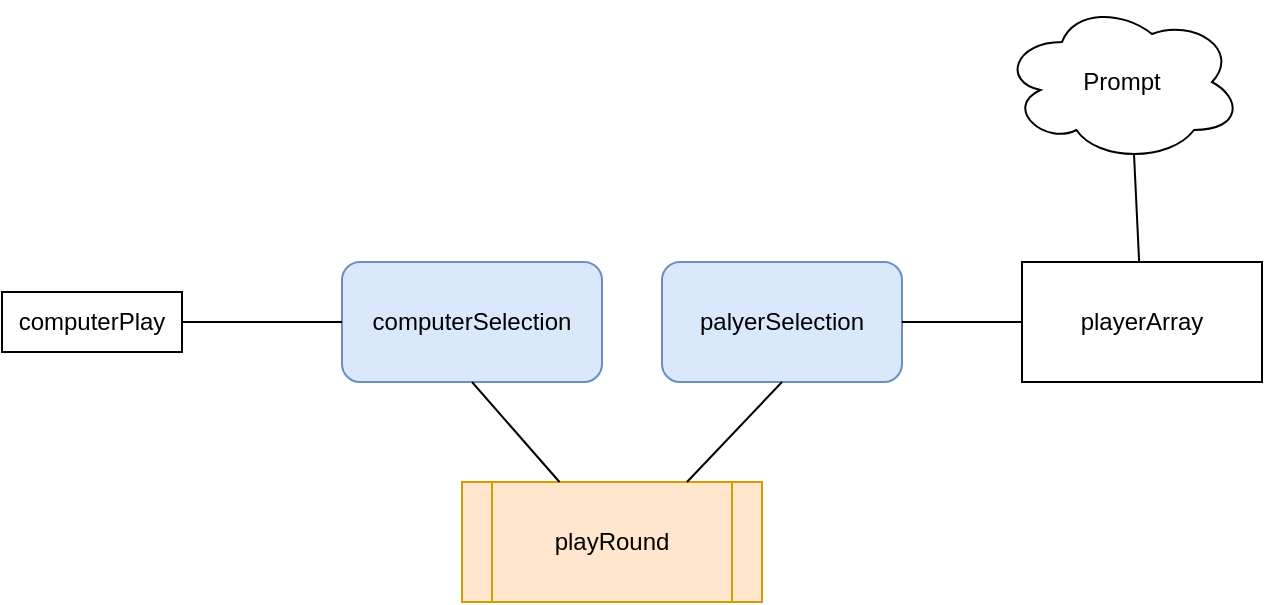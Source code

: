 <mxfile version="16.4.7" type="github">
  <diagram id="kgpKYQtTHZ0yAKxKKP6v" name="Page-1">
    <mxGraphModel dx="1178" dy="641" grid="1" gridSize="10" guides="1" tooltips="1" connect="1" arrows="1" fold="1" page="1" pageScale="1" pageWidth="850" pageHeight="1100" math="0" shadow="0">
      <root>
        <mxCell id="0" />
        <mxCell id="1" parent="0" />
        <mxCell id="nXUcDzWNQg2g4oRzwnt8-1" value="computerPlay" style="rounded=0;whiteSpace=wrap;html=1;" vertex="1" parent="1">
          <mxGeometry x="170" y="305" width="90" height="30" as="geometry" />
        </mxCell>
        <mxCell id="nXUcDzWNQg2g4oRzwnt8-2" value="computerSelection" style="rounded=1;whiteSpace=wrap;html=1;fillColor=#dae8fc;strokeColor=#6c8ebf;" vertex="1" parent="1">
          <mxGeometry x="340" y="290" width="130" height="60" as="geometry" />
        </mxCell>
        <mxCell id="nXUcDzWNQg2g4oRzwnt8-3" value="" style="endArrow=none;html=1;rounded=0;entryX=0;entryY=0.5;entryDx=0;entryDy=0;exitX=1;exitY=0.5;exitDx=0;exitDy=0;" edge="1" parent="1" source="nXUcDzWNQg2g4oRzwnt8-1" target="nXUcDzWNQg2g4oRzwnt8-2">
          <mxGeometry width="50" height="50" relative="1" as="geometry">
            <mxPoint x="400" y="530" as="sourcePoint" />
            <mxPoint x="450" y="480" as="targetPoint" />
            <Array as="points" />
          </mxGeometry>
        </mxCell>
        <mxCell id="nXUcDzWNQg2g4oRzwnt8-4" value="palyerSelection" style="rounded=1;whiteSpace=wrap;html=1;fillColor=#dae8fc;strokeColor=#6c8ebf;" vertex="1" parent="1">
          <mxGeometry x="500" y="290" width="120" height="60" as="geometry" />
        </mxCell>
        <mxCell id="nXUcDzWNQg2g4oRzwnt8-5" value="playRound" style="shape=process;whiteSpace=wrap;html=1;backgroundOutline=1;fillColor=#ffe6cc;strokeColor=#d79b00;" vertex="1" parent="1">
          <mxGeometry x="400" y="400" width="150" height="60" as="geometry" />
        </mxCell>
        <mxCell id="nXUcDzWNQg2g4oRzwnt8-6" value="" style="endArrow=none;html=1;rounded=0;entryX=0.5;entryY=1;entryDx=0;entryDy=0;exitX=0.75;exitY=0;exitDx=0;exitDy=0;" edge="1" parent="1" source="nXUcDzWNQg2g4oRzwnt8-5" target="nXUcDzWNQg2g4oRzwnt8-4">
          <mxGeometry width="50" height="50" relative="1" as="geometry">
            <mxPoint x="400" y="530" as="sourcePoint" />
            <mxPoint x="450" y="480" as="targetPoint" />
            <Array as="points" />
          </mxGeometry>
        </mxCell>
        <mxCell id="nXUcDzWNQg2g4oRzwnt8-7" value="" style="endArrow=none;html=1;rounded=0;entryX=0.5;entryY=1;entryDx=0;entryDy=0;" edge="1" parent="1" source="nXUcDzWNQg2g4oRzwnt8-5" target="nXUcDzWNQg2g4oRzwnt8-2">
          <mxGeometry width="50" height="50" relative="1" as="geometry">
            <mxPoint x="400" y="530" as="sourcePoint" />
            <mxPoint x="450" y="480" as="targetPoint" />
          </mxGeometry>
        </mxCell>
        <mxCell id="nXUcDzWNQg2g4oRzwnt8-8" value="" style="endArrow=none;html=1;rounded=0;exitX=1;exitY=0.5;exitDx=0;exitDy=0;" edge="1" parent="1" source="nXUcDzWNQg2g4oRzwnt8-4">
          <mxGeometry width="50" height="50" relative="1" as="geometry">
            <mxPoint x="400" y="410" as="sourcePoint" />
            <mxPoint x="680" y="320" as="targetPoint" />
          </mxGeometry>
        </mxCell>
        <mxCell id="nXUcDzWNQg2g4oRzwnt8-9" value="playerArray" style="rounded=0;whiteSpace=wrap;html=1;" vertex="1" parent="1">
          <mxGeometry x="680" y="290" width="120" height="60" as="geometry" />
        </mxCell>
        <mxCell id="nXUcDzWNQg2g4oRzwnt8-10" value="Prompt" style="ellipse;shape=cloud;whiteSpace=wrap;html=1;" vertex="1" parent="1">
          <mxGeometry x="670" y="160" width="120" height="80" as="geometry" />
        </mxCell>
        <mxCell id="nXUcDzWNQg2g4oRzwnt8-11" value="" style="endArrow=none;html=1;rounded=0;entryX=0.55;entryY=0.95;entryDx=0;entryDy=0;entryPerimeter=0;" edge="1" parent="1" source="nXUcDzWNQg2g4oRzwnt8-9" target="nXUcDzWNQg2g4oRzwnt8-10">
          <mxGeometry width="50" height="50" relative="1" as="geometry">
            <mxPoint x="400" y="410" as="sourcePoint" />
            <mxPoint x="450" y="360" as="targetPoint" />
          </mxGeometry>
        </mxCell>
      </root>
    </mxGraphModel>
  </diagram>
</mxfile>
